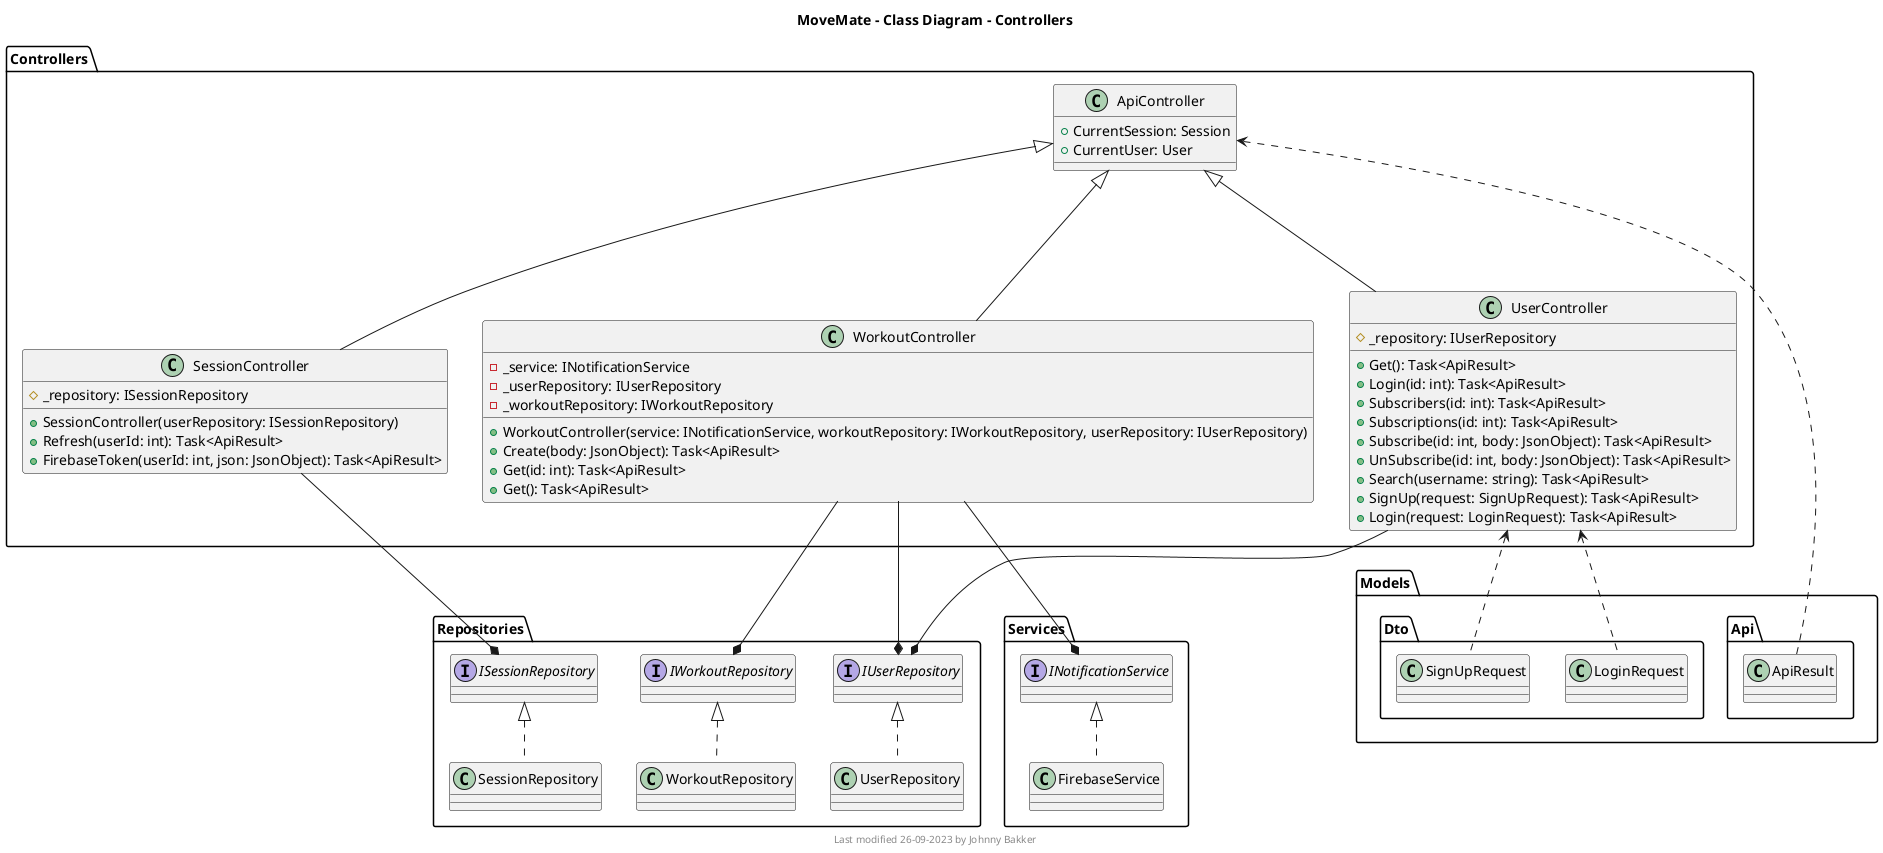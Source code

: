@startuml Class Diagram Controllers

	title MoveMate - Class Diagram - Controllers
	footer Last modified 26-09-2023 by Johnny Bakker



	namespace Controllers {

		class ApiController {
			+CurrentSession: Session
			+CurrentUser: User
		}

		class UserController {
			#_repository: IUserRepository
			+Get(): Task<ApiResult> 
			+Login(id: int): Task<ApiResult>  
			+Subscribers(id: int): Task<ApiResult>
			+Subscriptions(id: int): Task<ApiResult>
			+Subscribe(id: int, body: JsonObject): Task<ApiResult>
			+UnSubscribe(id: int, body: JsonObject): Task<ApiResult>
			+Search(username: string): Task<ApiResult>
			+SignUp(request: SignUpRequest): Task<ApiResult>
			+Login(request: LoginRequest): Task<ApiResult> 
		}

		class SessionController {
			#_repository: ISessionRepository
			+SessionController(userRepository: ISessionRepository)
			+Refresh(userId: int): Task<ApiResult>
			+FirebaseToken(userId: int, json: JsonObject): Task<ApiResult>
		}

		class WorkoutController {
			-_service: INotificationService
			-_userRepository: IUserRepository
			-_workoutRepository: IWorkoutRepository
			+WorkoutController(service: INotificationService, workoutRepository: IWorkoutRepository, userRepository: IUserRepository)
			+Create(body: JsonObject): Task<ApiResult>
			+Get(id: int): Task<ApiResult>
			+Get(): Task<ApiResult>
		}

		ApiController <|--- SessionController
		ApiController <|--- UserController
		ApiController <|--- WorkoutController
	}

	namespace Models {
		namespace Dto {
			class LoginRequest
			class SignUpRequest
		}
		namespace Api {
			class ApiResult
		}
	}

	
	Controllers.UserController <.. Models.Dto.LoginRequest
	Controllers.UserController <.. Models.Dto.SignUpRequest

	namespace Repositories {

		interface ISessionRepository
		interface IUserRepository
		interface IWorkoutRepository

		class SessionRepository
		class UserRepository
		class WorkoutRepository


		ISessionRepository <|.. SessionRepository
		IUserRepository <|.. UserRepository
		IWorkoutRepository <|.. WorkoutRepository
	}

	namespace Services {
		interface INotificationService
		class FirebaseService
		INotificationService <|.. FirebaseService
	}

	Controllers.ApiController <.. Models.Api.ApiResult 
		

	Controllers.UserController --* Repositories.IUserRepository
	Controllers.WorkoutController --* Repositories.IUserRepository
	Controllers.WorkoutController --* Repositories.IWorkoutRepository
	Controllers.WorkoutController --* Services.INotificationService
	Controllers.SessionController --* Repositories.ISessionRepository


@enduml